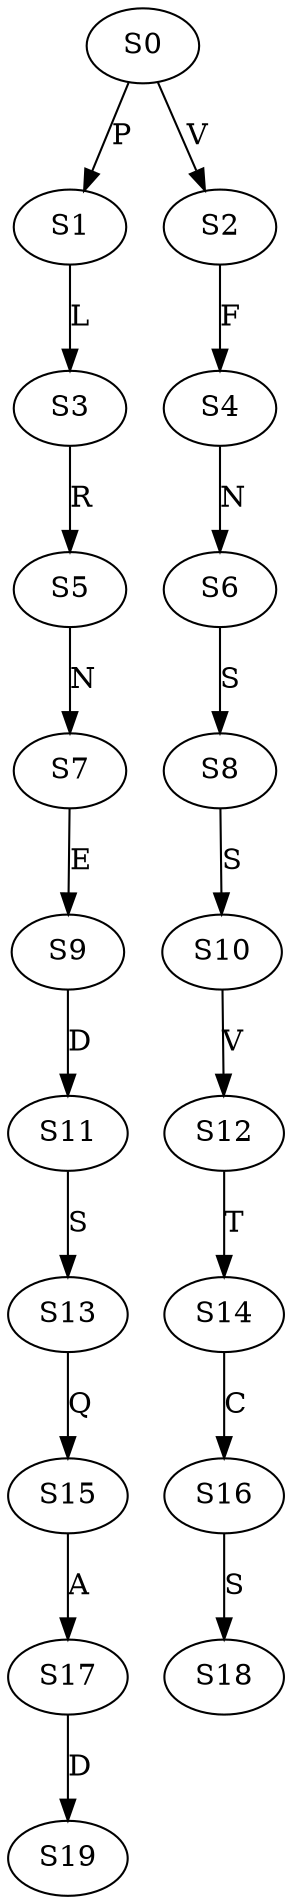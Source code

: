 strict digraph  {
	S0 -> S1 [ label = P ];
	S0 -> S2 [ label = V ];
	S1 -> S3 [ label = L ];
	S2 -> S4 [ label = F ];
	S3 -> S5 [ label = R ];
	S4 -> S6 [ label = N ];
	S5 -> S7 [ label = N ];
	S6 -> S8 [ label = S ];
	S7 -> S9 [ label = E ];
	S8 -> S10 [ label = S ];
	S9 -> S11 [ label = D ];
	S10 -> S12 [ label = V ];
	S11 -> S13 [ label = S ];
	S12 -> S14 [ label = T ];
	S13 -> S15 [ label = Q ];
	S14 -> S16 [ label = C ];
	S15 -> S17 [ label = A ];
	S16 -> S18 [ label = S ];
	S17 -> S19 [ label = D ];
}
